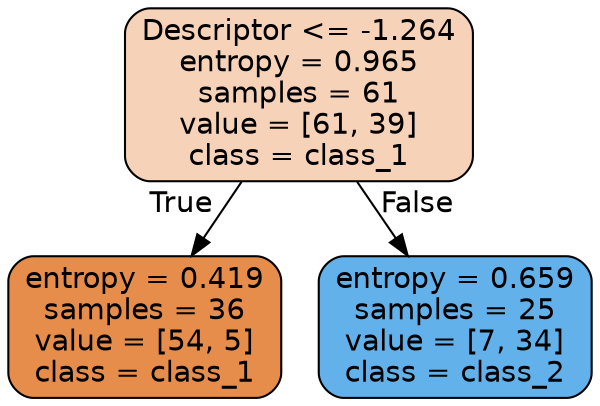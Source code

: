 digraph Tree {
node [shape=box, style="filled, rounded", color="black", fontname="helvetica"] ;
edge [fontname="helvetica"] ;
0 [label="Descriptor <= -1.264\nentropy = 0.965\nsamples = 61\nvalue = [61, 39]\nclass = class_1", fillcolor="#f6d2b8"] ;
1 [label="entropy = 0.419\nsamples = 36\nvalue = [54, 5]\nclass = class_1", fillcolor="#e78d4b"] ;
0 -> 1 [labeldistance=2.5, labelangle=45, headlabel="True"] ;
2 [label="entropy = 0.659\nsamples = 25\nvalue = [7, 34]\nclass = class_2", fillcolor="#62b1ea"] ;
0 -> 2 [labeldistance=2.5, labelangle=-45, headlabel="False"] ;
}